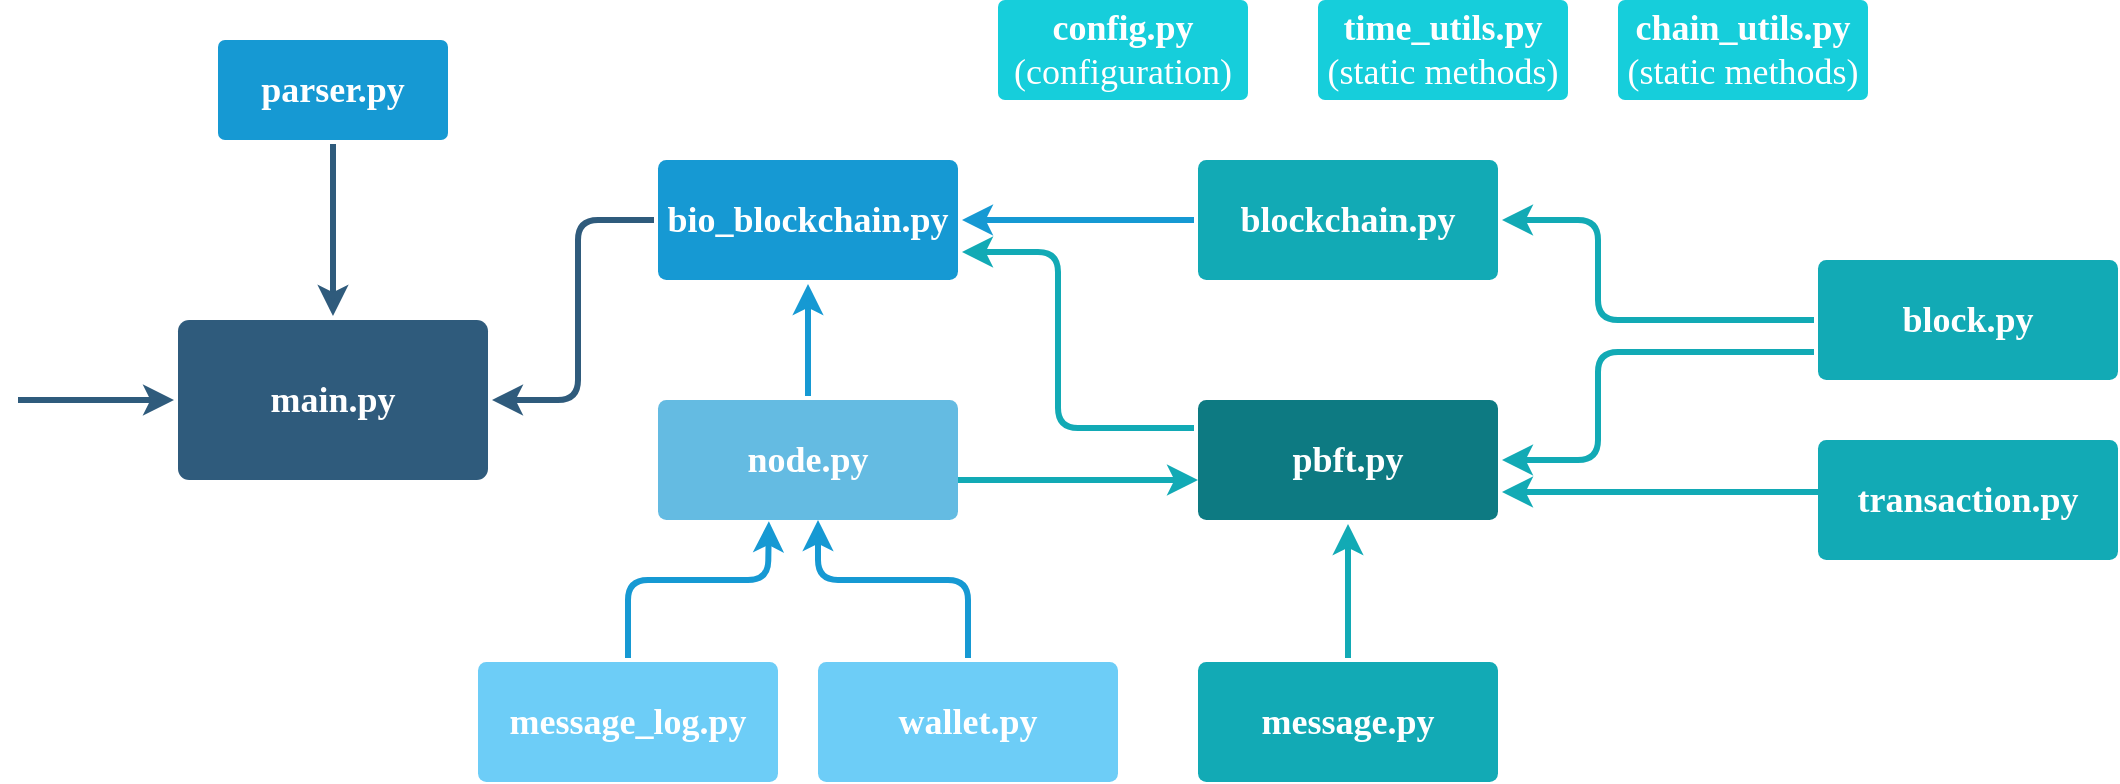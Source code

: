 <mxfile version="20.0.4" type="device"><diagram id="6a731a19-8d31-9384-78a2-239565b7b9f0" name="Page-1"><mxGraphModel dx="1577" dy="196" grid="1" gridSize="10" guides="1" tooltips="1" connect="1" arrows="1" fold="1" page="1" pageScale="1" pageWidth="1169" pageHeight="827" background="none" math="0" shadow="0"><root><mxCell id="0"/><mxCell id="1" parent="0"/><mxCell id="3UdJA1DoEG2rXE_xd6FD-1781" value="main.py" style="rounded=1;whiteSpace=wrap;html=1;shadow=0;labelBackgroundColor=none;strokeColor=none;strokeWidth=3;fillColor=#2F5B7C;fontFamily=Times New Roman;fontSize=18;fontColor=#FFFFFF;align=center;fontStyle=1;spacing=5;arcSize=7;perimeterSpacing=2;" vertex="1" parent="1"><mxGeometry x="160" y="1070" width="155" height="80" as="geometry"/></mxCell><mxCell id="3UdJA1DoEG2rXE_xd6FD-1782" value="parser.py" style="rounded=1;whiteSpace=wrap;html=1;shadow=0;labelBackgroundColor=none;strokeColor=none;strokeWidth=3;fillColor=#1699D3;fontFamily=Times New Roman;fontSize=18;fontColor=#FFFFFF;align=center;spacing=5;arcSize=7;perimeterSpacing=2;gradientColor=none;fontStyle=1" vertex="1" parent="1"><mxGeometry x="180" y="930" width="115" height="50" as="geometry"/></mxCell><mxCell id="3UdJA1DoEG2rXE_xd6FD-1787" value="" style="edgeStyle=none;rounded=0;jumpStyle=none;html=1;shadow=0;labelBackgroundColor=none;startArrow=none;startFill=0;endArrow=classic;endFill=1;jettySize=auto;orthogonalLoop=1;strokeColor=#2F5B7C;strokeWidth=3;fontFamily=Times New Roman;fontSize=18;fontColor=#23445D;spacing=5;exitX=0.5;exitY=1;exitDx=0;exitDy=0;entryX=0.5;entryY=0;entryDx=0;entryDy=0;fontStyle=1" edge="1" parent="1" source="3UdJA1DoEG2rXE_xd6FD-1782" target="3UdJA1DoEG2rXE_xd6FD-1781"><mxGeometry relative="1" as="geometry"><mxPoint x="230.0" y="1012" as="sourcePoint"/><mxPoint x="230.0" y="1068.0" as="targetPoint"/></mxGeometry></mxCell><mxCell id="3UdJA1DoEG2rXE_xd6FD-1789" value="" style="edgeStyle=none;rounded=1;jumpStyle=none;html=1;shadow=0;labelBackgroundColor=none;startArrow=none;startFill=0;endArrow=classic;endFill=1;jettySize=auto;orthogonalLoop=1;strokeColor=#2F5B7C;strokeWidth=3;fontFamily=Times New Roman;fontSize=18;fontColor=#23445D;spacing=5;exitX=0;exitY=0.5;exitDx=0;exitDy=0;entryX=1;entryY=0.5;entryDx=0;entryDy=0;fontStyle=1" edge="1" parent="1" source="3UdJA1DoEG2rXE_xd6FD-1790" target="3UdJA1DoEG2rXE_xd6FD-1781"><mxGeometry relative="1" as="geometry"><mxPoint x="360" y="1095" as="sourcePoint"/><mxPoint x="580" y="457.5" as="targetPoint"/><Array as="points"><mxPoint x="360" y="1020"/><mxPoint x="360" y="1110"/></Array></mxGeometry></mxCell><mxCell id="3UdJA1DoEG2rXE_xd6FD-1791" value="&lt;font style=&quot;font-size: 18px;&quot;&gt;&lt;span style=&quot;font-size: 18px;&quot;&gt;blockchain.py&lt;/span&gt;&lt;/font&gt;" style="rounded=1;whiteSpace=wrap;html=1;shadow=0;labelBackgroundColor=none;strokeColor=none;strokeWidth=3;fillColor=#12AAB5;fontFamily=Times New Roman;fontSize=18;fontColor=#FFFFFF;align=center;spacing=5;arcSize=7;perimeterSpacing=2;gradientColor=none;fontStyle=1" vertex="1" parent="1"><mxGeometry x="670" y="990" width="150" height="60" as="geometry"/></mxCell><mxCell id="3UdJA1DoEG2rXE_xd6FD-1793" value="&lt;font style=&quot;font-size: 18px;&quot;&gt;&lt;span style=&quot;font-size: 18px;&quot;&gt;pbft.py&lt;/span&gt;&lt;/font&gt;" style="rounded=1;whiteSpace=wrap;html=1;shadow=0;labelBackgroundColor=none;strokeColor=none;strokeWidth=3;fillColor=#0D7A82;fontFamily=Times New Roman;fontSize=18;fontColor=#FFFFFF;align=center;spacing=5;arcSize=7;perimeterSpacing=2;fontStyle=1" vertex="1" parent="1"><mxGeometry x="670" y="1110" width="150" height="60" as="geometry"/></mxCell><mxCell id="3UdJA1DoEG2rXE_xd6FD-1800" value="" style="edgeStyle=none;rounded=1;jumpStyle=none;html=1;shadow=0;labelBackgroundColor=none;startArrow=none;startFill=0;jettySize=auto;orthogonalLoop=1;strokeColor=#12AAB5;strokeWidth=3;fontFamily=Times New Roman;fontSize=18;fontColor=#FFFFFF;spacing=5;fontStyle=1;fillColor=#b0e3e6;exitX=0;exitY=0.25;exitDx=0;exitDy=0;entryX=1;entryY=0.75;entryDx=0;entryDy=0;" edge="1" parent="1" source="3UdJA1DoEG2rXE_xd6FD-1793" target="3UdJA1DoEG2rXE_xd6FD-1790"><mxGeometry relative="1" as="geometry"><mxPoint x="941.583" y="532.5" as="sourcePoint"/><mxPoint x="898.417" y="457.5" as="targetPoint"/><Array as="points"><mxPoint x="600" y="1124"/><mxPoint x="600" y="1036"/></Array></mxGeometry></mxCell><mxCell id="3UdJA1DoEG2rXE_xd6FD-1801" value="message.py" style="rounded=1;whiteSpace=wrap;html=1;shadow=0;labelBackgroundColor=none;strokeColor=none;strokeWidth=3;fillColor=#12AAB5;fontFamily=Times New Roman;fontSize=18;fontColor=#FFFFFF;align=center;spacing=5;fontStyle=1;arcSize=7;perimeterSpacing=2;" vertex="1" parent="1"><mxGeometry x="670" y="1241" width="150" height="60" as="geometry"/></mxCell><mxCell id="3UdJA1DoEG2rXE_xd6FD-1803" value="" style="edgeStyle=none;rounded=1;jumpStyle=none;html=1;shadow=0;labelBackgroundColor=none;startArrow=none;startFill=0;jettySize=auto;orthogonalLoop=1;strokeColor=#12AAB5;strokeWidth=3;fontFamily=Times New Roman;fontSize=18;fontColor=#FFFFFF;spacing=5;fontStyle=1;fillColor=#b0e3e6;exitX=0.5;exitY=0;exitDx=0;exitDy=0;entryX=0.5;entryY=1;entryDx=0;entryDy=0;" edge="1" parent="1" source="3UdJA1DoEG2rXE_xd6FD-1801" target="3UdJA1DoEG2rXE_xd6FD-1793"><mxGeometry relative="1" as="geometry"><mxPoint x="710" y="1180" as="sourcePoint"/><mxPoint x="710" y="1040" as="targetPoint"/></mxGeometry></mxCell><mxCell id="3UdJA1DoEG2rXE_xd6FD-1790" value="&lt;font style=&quot;font-size: 18px;&quot;&gt;bio_blockchain.py&lt;/font&gt;" style="rounded=1;whiteSpace=wrap;html=1;shadow=0;labelBackgroundColor=none;strokeColor=none;strokeWidth=3;fillColor=#1699d3;fontFamily=Times New Roman;fontSize=18;fontColor=#FFFFFF;align=center;spacing=5;fontStyle=1;arcSize=7;perimeterSpacing=2;container=0;" vertex="1" parent="1"><mxGeometry x="400" y="990" width="150" height="60" as="geometry"/></mxCell><mxCell id="3UdJA1DoEG2rXE_xd6FD-1796" value="&lt;font style=&quot;font-size: 18px;&quot;&gt;&lt;span style=&quot;font-size: 18px;&quot;&gt;node.py&lt;/span&gt;&lt;/font&gt;" style="rounded=1;whiteSpace=wrap;html=1;shadow=0;labelBackgroundColor=none;strokeColor=none;strokeWidth=3;fillColor=#64bbe2;fontFamily=Times New Roman;fontSize=18;fontColor=#FFFFFF;align=center;spacing=5;arcSize=7;perimeterSpacing=2;container=0;fontStyle=1" vertex="1" parent="1"><mxGeometry x="400" y="1110" width="150" height="60" as="geometry"/></mxCell><mxCell id="3UdJA1DoEG2rXE_xd6FD-1798" value="" style="edgeStyle=none;rounded=0;jumpStyle=none;html=1;shadow=0;labelBackgroundColor=none;startArrow=none;startFill=0;endArrow=classic;endFill=1;jettySize=auto;orthogonalLoop=1;strokeColor=#1699D3;strokeWidth=3;fontFamily=Times New Roman;fontSize=18;fontColor=#FFFFFF;spacing=5;exitX=0.5;exitY=0;exitDx=0;exitDy=0;entryX=0.5;entryY=1;entryDx=0;entryDy=0;fontStyle=1" edge="1" parent="1" source="3UdJA1DoEG2rXE_xd6FD-1796" target="3UdJA1DoEG2rXE_xd6FD-1790"><mxGeometry relative="1" as="geometry"><mxPoint x="481.936" y="1108.32" as="sourcePoint"/><mxPoint x="482" y="1050" as="targetPoint"/></mxGeometry></mxCell><mxCell id="3UdJA1DoEG2rXE_xd6FD-1807" value="block.py" style="rounded=1;whiteSpace=wrap;html=1;shadow=0;labelBackgroundColor=none;strokeColor=none;strokeWidth=3;fillColor=#12AAB5;fontFamily=Times New Roman;fontSize=18;fontColor=#FFFFFF;align=center;spacing=5;fontStyle=1;arcSize=7;perimeterSpacing=2;" vertex="1" parent="1"><mxGeometry x="980" y="1040" width="150" height="60" as="geometry"/></mxCell><mxCell id="3UdJA1DoEG2rXE_xd6FD-1808" value="" style="edgeStyle=none;rounded=0;jumpStyle=none;html=1;shadow=0;labelBackgroundColor=none;startArrow=none;startFill=0;endArrow=classic;endFill=1;jettySize=auto;orthogonalLoop=1;strokeColor=#2F5B7C;strokeWidth=3;fontFamily=Times New Roman;fontSize=18;fontColor=#23445D;spacing=5;entryX=0;entryY=0.5;entryDx=0;entryDy=0;fontStyle=1" edge="1" parent="1" target="3UdJA1DoEG2rXE_xd6FD-1781"><mxGeometry relative="1" as="geometry"><mxPoint x="80" y="1110" as="sourcePoint"/><mxPoint x="245.856" y="1110.268" as="targetPoint"/></mxGeometry></mxCell><mxCell id="3UdJA1DoEG2rXE_xd6FD-1812" value="" style="edgeStyle=none;rounded=1;jumpStyle=none;html=1;shadow=0;labelBackgroundColor=none;startArrow=none;startFill=0;jettySize=auto;orthogonalLoop=1;strokeColor=#12AAB5;strokeWidth=3;fontFamily=Times New Roman;fontSize=18;fontColor=#FFFFFF;spacing=5;fontStyle=1;fillColor=#b0e3e6;" edge="1" parent="1"><mxGeometry relative="1" as="geometry"><mxPoint x="550" y="1150" as="sourcePoint"/><mxPoint x="670" y="1150" as="targetPoint"/><Array as="points"/></mxGeometry></mxCell><mxCell id="3UdJA1DoEG2rXE_xd6FD-1816" value="transaction.py" style="rounded=1;whiteSpace=wrap;html=1;shadow=0;labelBackgroundColor=none;strokeColor=none;strokeWidth=3;fillColor=#12AAB5;fontFamily=Times New Roman;fontSize=18;fontColor=#FFFFFF;align=center;spacing=5;fontStyle=1;arcSize=7;perimeterSpacing=2;" vertex="1" parent="1"><mxGeometry x="980" y="1130" width="150" height="60" as="geometry"/></mxCell><mxCell id="3UdJA1DoEG2rXE_xd6FD-1819" value="" style="edgeStyle=none;rounded=1;jumpStyle=none;html=1;shadow=0;labelBackgroundColor=none;startArrow=none;startFill=0;jettySize=auto;orthogonalLoop=1;strokeColor=#12AAB5;strokeWidth=3;fontFamily=Times New Roman;fontSize=18;fontColor=#FFFFFF;spacing=5;fontStyle=1;fillColor=#b0e3e6;exitX=0.013;exitY=0.437;exitDx=0;exitDy=0;entryX=1;entryY=0.75;entryDx=0;entryDy=0;exitPerimeter=0;" edge="1" parent="1" source="3UdJA1DoEG2rXE_xd6FD-1816" target="3UdJA1DoEG2rXE_xd6FD-1793"><mxGeometry relative="1" as="geometry"><mxPoint x="730" y="1198" as="sourcePoint"/><mxPoint x="850" y="1210" as="targetPoint"/><Array as="points"/></mxGeometry></mxCell><mxCell id="3UdJA1DoEG2rXE_xd6FD-1823" value="" style="edgeStyle=none;rounded=1;jumpStyle=none;html=1;shadow=0;labelBackgroundColor=none;startArrow=none;startFill=0;endArrow=classic;endFill=1;jettySize=auto;orthogonalLoop=1;strokeColor=#1699D3;strokeWidth=3;fontFamily=Times New Roman;fontSize=18;fontColor=#FFFFFF;spacing=5;exitX=0;exitY=0.5;exitDx=0;exitDy=0;entryX=1;entryY=0.5;entryDx=0;entryDy=0;fontStyle=1" edge="1" parent="1" source="3UdJA1DoEG2rXE_xd6FD-1791" target="3UdJA1DoEG2rXE_xd6FD-1790"><mxGeometry relative="1" as="geometry"><mxPoint x="495" y="1128" as="sourcePoint"/><mxPoint x="495" y="1042.0" as="targetPoint"/><Array as="points"><mxPoint x="600" y="1020"/></Array></mxGeometry></mxCell><mxCell id="3UdJA1DoEG2rXE_xd6FD-1826" value="" style="edgeStyle=none;rounded=1;jumpStyle=none;html=1;shadow=0;labelBackgroundColor=none;startArrow=none;startFill=0;jettySize=auto;orthogonalLoop=1;strokeColor=#12AAB5;strokeWidth=3;fontFamily=Times New Roman;fontSize=18;fontColor=#FFFFFF;spacing=5;fontStyle=1;fillColor=#b0e3e6;exitX=0;exitY=0.75;exitDx=0;exitDy=0;entryX=1;entryY=0.5;entryDx=0;entryDy=0;" edge="1" parent="1" source="3UdJA1DoEG2rXE_xd6FD-1807" target="3UdJA1DoEG2rXE_xd6FD-1793"><mxGeometry relative="1" as="geometry"><mxPoint x="871" y="986" as="sourcePoint"/><mxPoint x="798" y="1066" as="targetPoint"/><Array as="points"><mxPoint x="870" y="1086"/><mxPoint x="870" y="1140"/></Array></mxGeometry></mxCell><mxCell id="3UdJA1DoEG2rXE_xd6FD-1827" value="&lt;br&gt;" style="text;html=1;align=center;verticalAlign=middle;resizable=0;points=[];autosize=1;strokeColor=none;fillColor=none;fontSize=18;fontFamily=Times New Roman;fontStyle=1" vertex="1" parent="1"><mxGeometry x="780" y="1140" width="20" height="40" as="geometry"/></mxCell><mxCell id="3UdJA1DoEG2rXE_xd6FD-1830" value="&lt;font style=&quot;font-size: 18px;&quot;&gt;message_log.py&lt;/font&gt;" style="rounded=1;whiteSpace=wrap;html=1;shadow=0;labelBackgroundColor=none;strokeColor=none;strokeWidth=3;fillColor=#6DCDF7;fontFamily=Times New Roman;fontSize=18;fontColor=#FFFFFF;align=center;spacing=5;arcSize=7;perimeterSpacing=2;container=0;fontStyle=1" vertex="1" parent="1"><mxGeometry x="310" y="1241" width="150" height="60" as="geometry"/></mxCell><mxCell id="3UdJA1DoEG2rXE_xd6FD-1831" value="" style="edgeStyle=none;rounded=1;jumpStyle=none;html=1;shadow=0;labelBackgroundColor=none;startArrow=none;startFill=0;endArrow=classic;endFill=1;jettySize=auto;orthogonalLoop=1;strokeColor=#1699D3;strokeWidth=3;fontFamily=Times New Roman;fontSize=18;fontColor=#FFFFFF;spacing=5;fontStyle=1;exitX=0.5;exitY=0;exitDx=0;exitDy=0;entryX=0.373;entryY=0.979;entryDx=0;entryDy=0;entryPerimeter=0;" edge="1" parent="1" source="3UdJA1DoEG2rXE_xd6FD-1830" target="3UdJA1DoEG2rXE_xd6FD-1796"><mxGeometry relative="1" as="geometry"><mxPoint x="471" y="1240" as="sourcePoint"/><mxPoint x="470" y="1170" as="targetPoint"/><Array as="points"><mxPoint x="385" y="1200"/><mxPoint x="455" y="1200"/></Array></mxGeometry></mxCell><mxCell id="3UdJA1DoEG2rXE_xd6FD-1833" value="config.py&lt;br&gt;&lt;span style=&quot;font-weight: normal;&quot;&gt;(configuration)&lt;/span&gt;" style="rounded=1;whiteSpace=wrap;html=1;shadow=0;labelBackgroundColor=none;strokeColor=none;strokeWidth=3;fillColor=#16CEDB;fontFamily=Times New Roman;fontSize=18;fontColor=#FFFFFF;align=center;spacing=5;fontStyle=1;arcSize=7;perimeterSpacing=2;" vertex="1" parent="1"><mxGeometry x="570" y="910" width="125" height="50" as="geometry"/></mxCell><mxCell id="3UdJA1DoEG2rXE_xd6FD-1834" value="time_utils.py&lt;br&gt;&lt;span style=&quot;font-weight: normal;&quot;&gt;(static methods)&lt;/span&gt;" style="rounded=1;whiteSpace=wrap;html=1;shadow=0;labelBackgroundColor=none;strokeColor=none;strokeWidth=3;fillColor=#16CEDB;fontFamily=Times New Roman;fontSize=18;fontColor=#FFFFFF;align=center;spacing=5;fontStyle=1;arcSize=7;perimeterSpacing=2;" vertex="1" parent="1"><mxGeometry x="730" y="910" width="125" height="50" as="geometry"/></mxCell><mxCell id="3UdJA1DoEG2rXE_xd6FD-1836" value="&lt;font style=&quot;font-size: 18px;&quot;&gt;&lt;span style=&quot;font-size: 18px;&quot;&gt;wallet.py&lt;/span&gt;&lt;/font&gt;" style="rounded=1;whiteSpace=wrap;html=1;shadow=0;labelBackgroundColor=none;strokeColor=none;strokeWidth=3;fillColor=#6DCDF7;fontFamily=Times New Roman;fontSize=18;fontColor=#FFFFFF;align=center;spacing=5;arcSize=7;perimeterSpacing=2;container=0;fontStyle=1" vertex="1" parent="1"><mxGeometry x="480" y="1241" width="150" height="60" as="geometry"/></mxCell><mxCell id="3UdJA1DoEG2rXE_xd6FD-1837" value="" style="edgeStyle=none;rounded=1;jumpStyle=none;html=1;shadow=0;labelBackgroundColor=none;startArrow=none;startFill=0;endArrow=classic;endFill=1;jettySize=auto;orthogonalLoop=1;strokeColor=#1699D3;strokeWidth=3;fontFamily=Times New Roman;fontSize=18;fontColor=#FFFFFF;spacing=5;fontStyle=1;entryX=0.5;entryY=0;entryDx=0;entryDy=0;exitX=0.5;exitY=0;exitDx=0;exitDy=0;" edge="1" parent="1" source="3UdJA1DoEG2rXE_xd6FD-1836"><mxGeometry relative="1" as="geometry"><mxPoint x="485" y="1118" as="sourcePoint"/><mxPoint x="480" y="1170" as="targetPoint"/><Array as="points"><mxPoint x="555" y="1200"/><mxPoint x="480" y="1200"/></Array></mxGeometry></mxCell><mxCell id="3UdJA1DoEG2rXE_xd6FD-1840" value="" style="edgeStyle=none;rounded=1;jumpStyle=none;html=1;shadow=0;labelBackgroundColor=none;startArrow=none;startFill=0;jettySize=auto;orthogonalLoop=1;strokeColor=#12AAB5;strokeWidth=3;fontFamily=Times New Roman;fontSize=18;fontColor=#FFFFFF;spacing=5;fontStyle=1;fillColor=#b0e3e6;entryX=1;entryY=0.5;entryDx=0;entryDy=0;exitX=0;exitY=0.5;exitDx=0;exitDy=0;" edge="1" parent="1" source="3UdJA1DoEG2rXE_xd6FD-1807" target="3UdJA1DoEG2rXE_xd6FD-1791"><mxGeometry relative="1" as="geometry"><mxPoint x="980" y="1040" as="sourcePoint"/><mxPoint x="808" y="1076" as="targetPoint"/><Array as="points"><mxPoint x="870" y="1070"/><mxPoint x="870" y="1020"/><mxPoint x="840" y="1020"/></Array></mxGeometry></mxCell><mxCell id="3UdJA1DoEG2rXE_xd6FD-1842" value="chain_utils.py&lt;br&gt;&lt;span style=&quot;font-weight: normal;&quot;&gt;(static methods)&lt;/span&gt;" style="rounded=1;whiteSpace=wrap;html=1;shadow=0;labelBackgroundColor=none;strokeColor=none;strokeWidth=3;fillColor=#16CEDB;fontFamily=Times New Roman;fontSize=18;fontColor=#FFFFFF;align=center;spacing=5;fontStyle=1;arcSize=7;perimeterSpacing=2;" vertex="1" parent="1"><mxGeometry x="880" y="910" width="125" height="50" as="geometry"/></mxCell></root></mxGraphModel></diagram></mxfile>